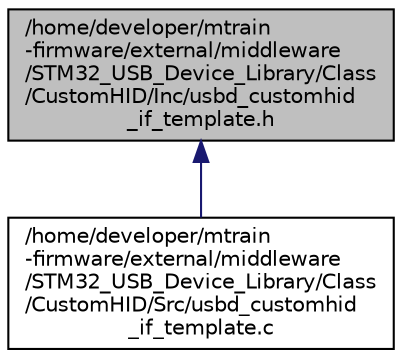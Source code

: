 digraph "/home/developer/mtrain-firmware/external/middleware/STM32_USB_Device_Library/Class/CustomHID/Inc/usbd_customhid_if_template.h"
{
  edge [fontname="Helvetica",fontsize="10",labelfontname="Helvetica",labelfontsize="10"];
  node [fontname="Helvetica",fontsize="10",shape=record];
  Node76 [label="/home/developer/mtrain\l-firmware/external/middleware\l/STM32_USB_Device_Library/Class\l/CustomHID/Inc/usbd_customhid\l_if_template.h",height=0.2,width=0.4,color="black", fillcolor="grey75", style="filled", fontcolor="black"];
  Node76 -> Node77 [dir="back",color="midnightblue",fontsize="10",style="solid",fontname="Helvetica"];
  Node77 [label="/home/developer/mtrain\l-firmware/external/middleware\l/STM32_USB_Device_Library/Class\l/CustomHID/Src/usbd_customhid\l_if_template.c",height=0.2,width=0.4,color="black", fillcolor="white", style="filled",URL="$usbd__customhid__if__template_8c.html",tooltip="USB Device Custom HID interface file. This template should be copied to the user folder, renamed and customized following user needs. "];
}
